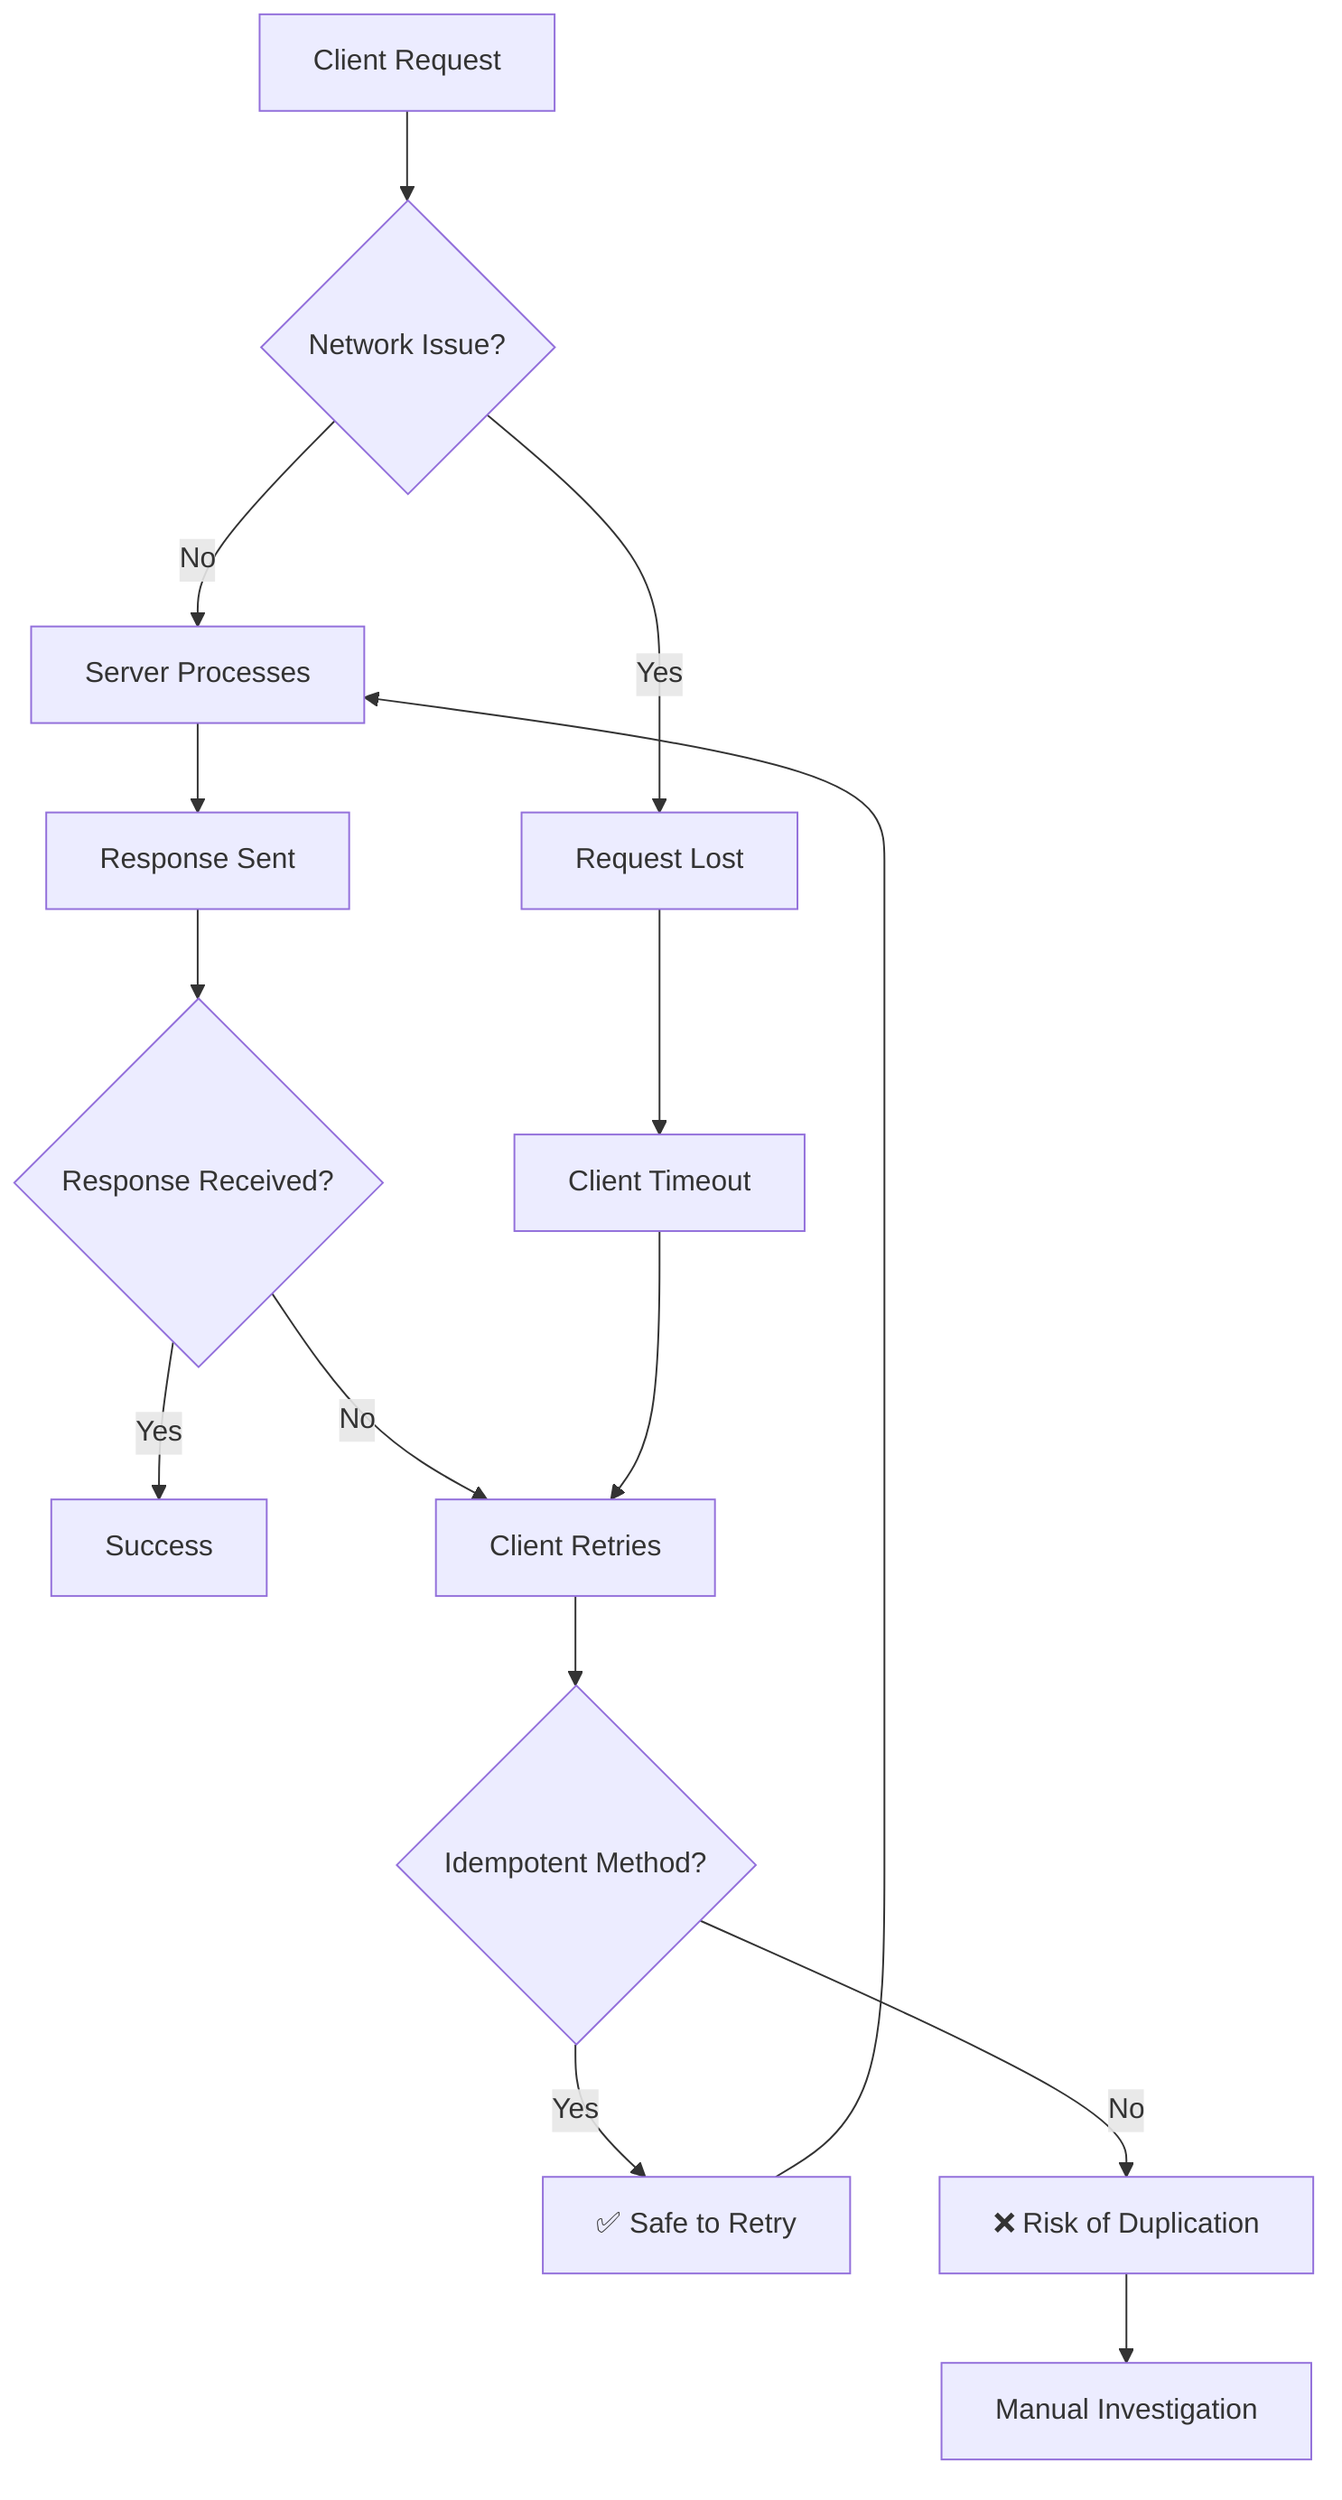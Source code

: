 flowchart TD
    A[Client Request] --> B{Network Issue?}
    B -->|No| C[Server Processes]
    B -->|Yes| D[Request Lost]
    C --> E[Response Sent]
    E --> F{Response Received?}
    F -->|Yes| G[Success]
    F -->|No| H[Client Retries]
    H --> I{Idempotent Method?}
    I -->|Yes| J[✅ Safe to Retry]
    I -->|No| K[❌ Risk of Duplication]
    J --> C
    K --> L[Manual Investigation]
    D --> M[Client Timeout]
    M --> H